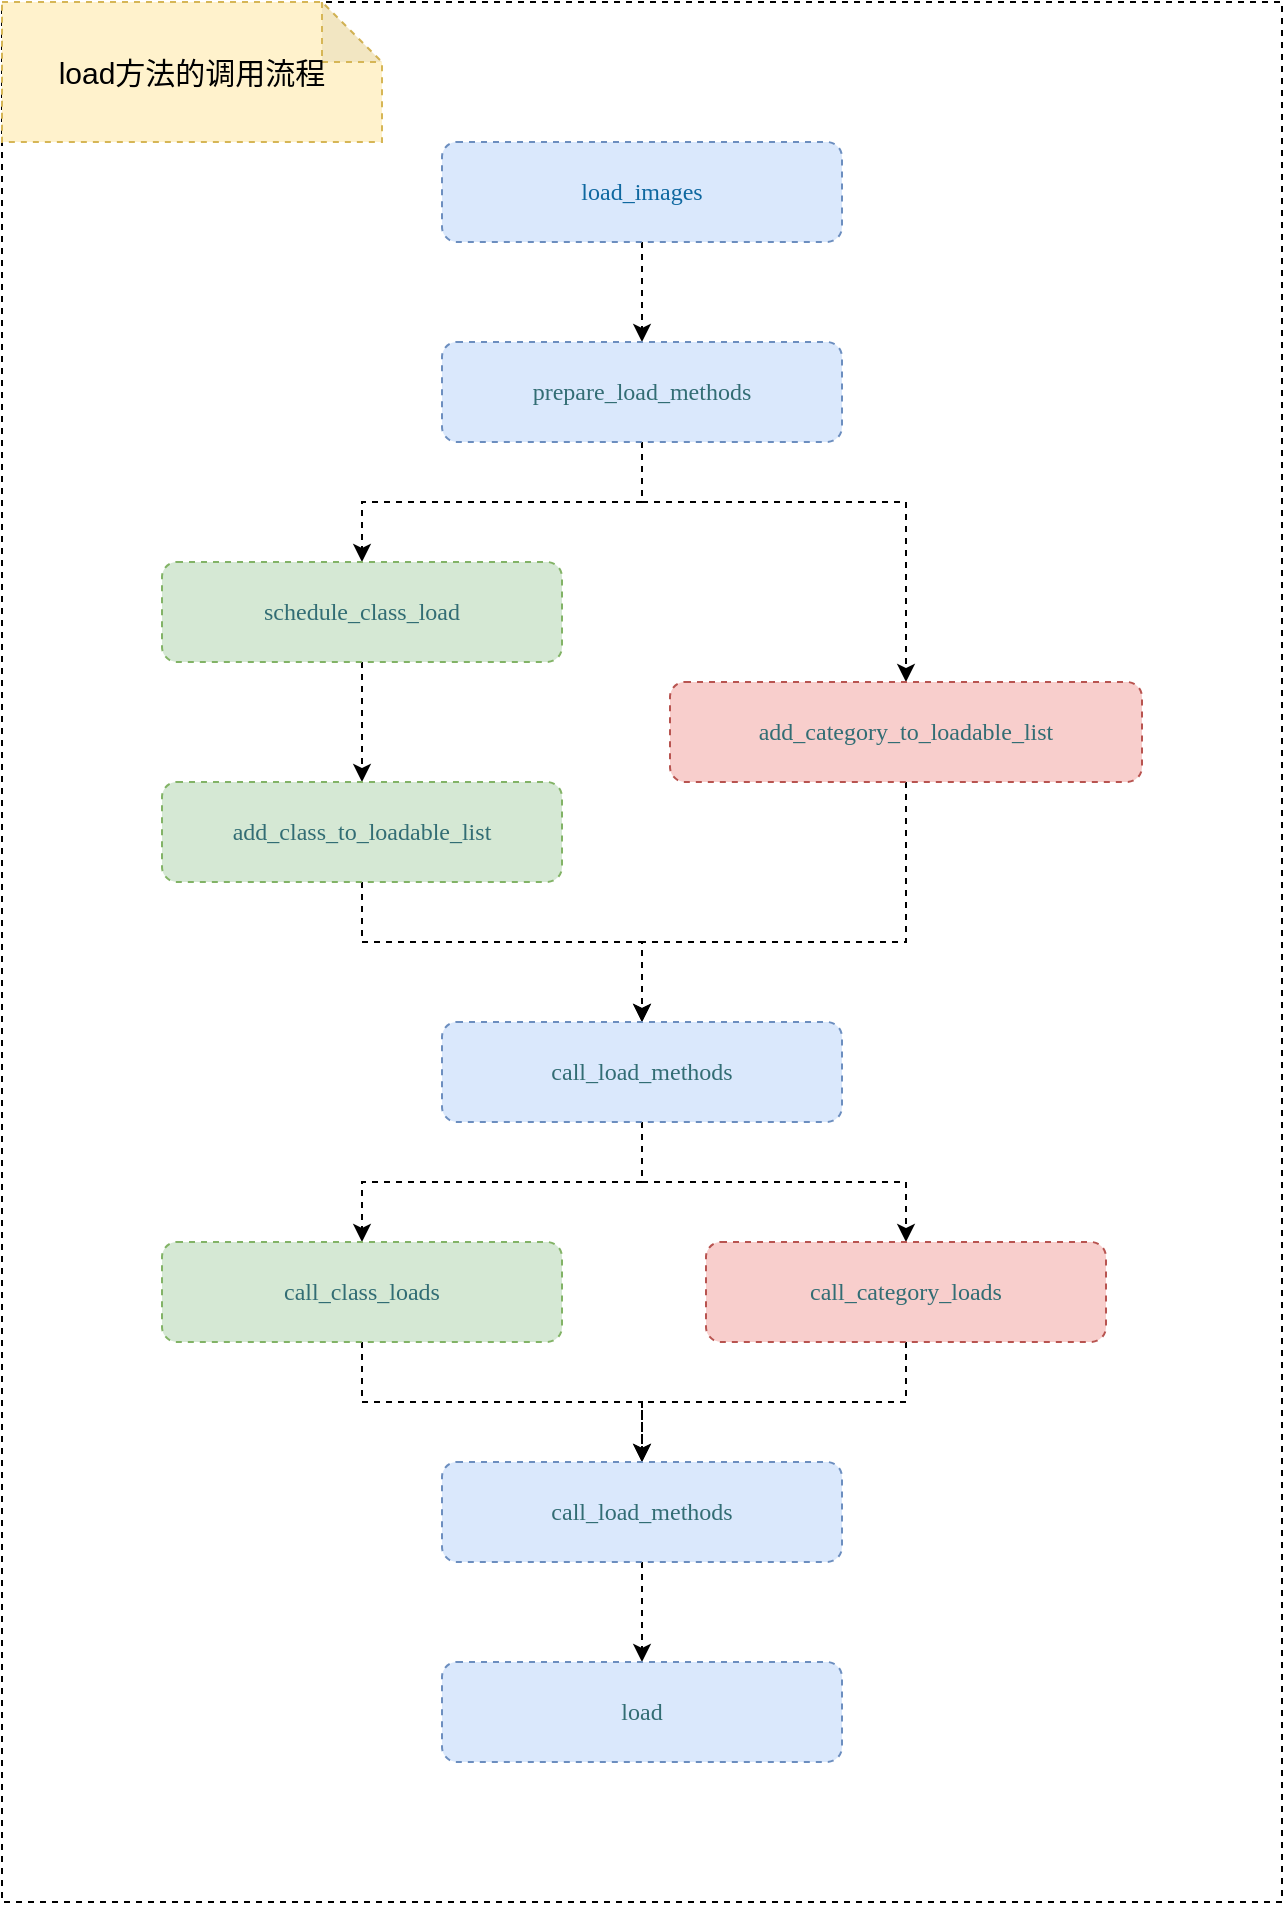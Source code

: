 <mxfile version="14.9.6" type="github">
  <diagram id="C5RBs43oDa-KdzZeNtuy" name="Page-1">
    <mxGraphModel dx="1801" dy="894" grid="1" gridSize="10" guides="1" tooltips="1" connect="1" arrows="1" fold="1" page="1" pageScale="1" pageWidth="827" pageHeight="1169" math="0" shadow="0">
      <root>
        <mxCell id="WIyWlLk6GJQsqaUBKTNV-0" />
        <mxCell id="WIyWlLk6GJQsqaUBKTNV-1" parent="WIyWlLk6GJQsqaUBKTNV-0" />
        <mxCell id="W-MS56FrWw1WNKLMXRig-22" value="" style="rounded=0;whiteSpace=wrap;html=1;dashed=1;" vertex="1" parent="WIyWlLk6GJQsqaUBKTNV-1">
          <mxGeometry x="-20" y="240" width="640" height="950" as="geometry" />
        </mxCell>
        <mxCell id="W-MS56FrWw1WNKLMXRig-9" style="edgeStyle=orthogonalEdgeStyle;rounded=0;orthogonalLoop=1;jettySize=auto;html=1;exitX=0.5;exitY=1;exitDx=0;exitDy=0;entryX=0.5;entryY=0;entryDx=0;entryDy=0;dashed=1;" edge="1" parent="WIyWlLk6GJQsqaUBKTNV-1" source="W-MS56FrWw1WNKLMXRig-1" target="W-MS56FrWw1WNKLMXRig-2">
          <mxGeometry relative="1" as="geometry" />
        </mxCell>
        <mxCell id="W-MS56FrWw1WNKLMXRig-1" value="&lt;p style=&quot;margin: 0px; font-stretch: normal; line-height: normal; font-family: menlo; color: rgb(15, 104, 160);&quot;&gt;load_images&lt;/p&gt;" style="rounded=1;whiteSpace=wrap;html=1;dashed=1;fillColor=#dae8fc;strokeColor=#6c8ebf;" vertex="1" parent="WIyWlLk6GJQsqaUBKTNV-1">
          <mxGeometry x="200" y="310" width="200" height="50" as="geometry" />
        </mxCell>
        <mxCell id="W-MS56FrWw1WNKLMXRig-10" style="edgeStyle=orthogonalEdgeStyle;rounded=0;orthogonalLoop=1;jettySize=auto;html=1;exitX=0.5;exitY=1;exitDx=0;exitDy=0;entryX=0.5;entryY=0;entryDx=0;entryDy=0;dashed=1;" edge="1" parent="WIyWlLk6GJQsqaUBKTNV-1" source="W-MS56FrWw1WNKLMXRig-2" target="W-MS56FrWw1WNKLMXRig-3">
          <mxGeometry relative="1" as="geometry">
            <Array as="points">
              <mxPoint x="300" y="490" />
              <mxPoint x="160" y="490" />
            </Array>
          </mxGeometry>
        </mxCell>
        <mxCell id="W-MS56FrWw1WNKLMXRig-12" style="edgeStyle=orthogonalEdgeStyle;rounded=0;orthogonalLoop=1;jettySize=auto;html=1;exitX=0.5;exitY=1;exitDx=0;exitDy=0;entryX=0.5;entryY=0;entryDx=0;entryDy=0;dashed=1;" edge="1" parent="WIyWlLk6GJQsqaUBKTNV-1" source="W-MS56FrWw1WNKLMXRig-2" target="W-MS56FrWw1WNKLMXRig-4">
          <mxGeometry relative="1" as="geometry">
            <Array as="points">
              <mxPoint x="300" y="490" />
              <mxPoint x="432" y="490" />
            </Array>
          </mxGeometry>
        </mxCell>
        <mxCell id="W-MS56FrWw1WNKLMXRig-2" value="&lt;p style=&quot;margin: 0px; font-stretch: normal; line-height: normal; font-family: menlo; color: rgb(50, 109, 116);&quot;&gt;prepare_load_methods&lt;/p&gt;" style="rounded=1;whiteSpace=wrap;html=1;dashed=1;fillColor=#dae8fc;strokeColor=#6c8ebf;" vertex="1" parent="WIyWlLk6GJQsqaUBKTNV-1">
          <mxGeometry x="200" y="410" width="200" height="50" as="geometry" />
        </mxCell>
        <mxCell id="W-MS56FrWw1WNKLMXRig-11" style="edgeStyle=orthogonalEdgeStyle;rounded=0;orthogonalLoop=1;jettySize=auto;html=1;exitX=0.5;exitY=1;exitDx=0;exitDy=0;entryX=0.5;entryY=0;entryDx=0;entryDy=0;dashed=1;" edge="1" parent="WIyWlLk6GJQsqaUBKTNV-1" source="W-MS56FrWw1WNKLMXRig-3" target="W-MS56FrWw1WNKLMXRig-5">
          <mxGeometry relative="1" as="geometry" />
        </mxCell>
        <mxCell id="W-MS56FrWw1WNKLMXRig-3" value="&lt;p style=&quot;margin: 0px; font-stretch: normal; line-height: normal; font-family: menlo; color: rgb(50, 109, 116);&quot;&gt;schedule_class_load&lt;/p&gt;" style="rounded=1;whiteSpace=wrap;html=1;dashed=1;fillColor=#d5e8d4;strokeColor=#82b366;" vertex="1" parent="WIyWlLk6GJQsqaUBKTNV-1">
          <mxGeometry x="60" y="520" width="200" height="50" as="geometry" />
        </mxCell>
        <mxCell id="W-MS56FrWw1WNKLMXRig-14" style="edgeStyle=orthogonalEdgeStyle;rounded=0;orthogonalLoop=1;jettySize=auto;html=1;exitX=0.5;exitY=1;exitDx=0;exitDy=0;entryX=0.5;entryY=0;entryDx=0;entryDy=0;dashed=1;" edge="1" parent="WIyWlLk6GJQsqaUBKTNV-1" source="W-MS56FrWw1WNKLMXRig-4" target="W-MS56FrWw1WNKLMXRig-6">
          <mxGeometry relative="1" as="geometry">
            <Array as="points">
              <mxPoint x="432" y="710" />
              <mxPoint x="300" y="710" />
            </Array>
          </mxGeometry>
        </mxCell>
        <mxCell id="W-MS56FrWw1WNKLMXRig-4" value="&lt;p style=&quot;margin: 0px; font-stretch: normal; line-height: normal; font-family: menlo; color: rgb(50, 109, 116);&quot;&gt;add_category_to_loadable_list&lt;/p&gt;" style="rounded=1;whiteSpace=wrap;html=1;dashed=1;fillColor=#f8cecc;strokeColor=#b85450;" vertex="1" parent="WIyWlLk6GJQsqaUBKTNV-1">
          <mxGeometry x="314" y="580" width="236" height="50" as="geometry" />
        </mxCell>
        <mxCell id="W-MS56FrWw1WNKLMXRig-13" style="edgeStyle=orthogonalEdgeStyle;rounded=0;orthogonalLoop=1;jettySize=auto;html=1;exitX=0.5;exitY=1;exitDx=0;exitDy=0;entryX=0.5;entryY=0;entryDx=0;entryDy=0;dashed=1;" edge="1" parent="WIyWlLk6GJQsqaUBKTNV-1" source="W-MS56FrWw1WNKLMXRig-5" target="W-MS56FrWw1WNKLMXRig-6">
          <mxGeometry relative="1" as="geometry">
            <Array as="points">
              <mxPoint x="160" y="710" />
              <mxPoint x="300" y="710" />
            </Array>
          </mxGeometry>
        </mxCell>
        <mxCell id="W-MS56FrWw1WNKLMXRig-5" value="&lt;p style=&quot;margin: 0px; font-stretch: normal; line-height: normal; font-family: menlo; color: rgb(50, 109, 116);&quot;&gt;add_class_to_loadable_list&lt;/p&gt;" style="rounded=1;whiteSpace=wrap;html=1;dashed=1;fillColor=#d5e8d4;strokeColor=#82b366;" vertex="1" parent="WIyWlLk6GJQsqaUBKTNV-1">
          <mxGeometry x="60" y="630" width="200" height="50" as="geometry" />
        </mxCell>
        <mxCell id="W-MS56FrWw1WNKLMXRig-16" style="edgeStyle=orthogonalEdgeStyle;rounded=0;orthogonalLoop=1;jettySize=auto;html=1;exitX=0.5;exitY=1;exitDx=0;exitDy=0;entryX=0.5;entryY=0;entryDx=0;entryDy=0;dashed=1;" edge="1" parent="WIyWlLk6GJQsqaUBKTNV-1" source="W-MS56FrWw1WNKLMXRig-6" target="W-MS56FrWw1WNKLMXRig-7">
          <mxGeometry relative="1" as="geometry" />
        </mxCell>
        <mxCell id="W-MS56FrWw1WNKLMXRig-17" style="edgeStyle=orthogonalEdgeStyle;rounded=0;orthogonalLoop=1;jettySize=auto;html=1;exitX=0.5;exitY=1;exitDx=0;exitDy=0;entryX=0.5;entryY=0;entryDx=0;entryDy=0;dashed=1;" edge="1" parent="WIyWlLk6GJQsqaUBKTNV-1" source="W-MS56FrWw1WNKLMXRig-6" target="W-MS56FrWw1WNKLMXRig-8">
          <mxGeometry relative="1" as="geometry" />
        </mxCell>
        <mxCell id="W-MS56FrWw1WNKLMXRig-6" value="&lt;p style=&quot;margin: 0px; font-stretch: normal; line-height: normal; font-family: menlo; color: rgb(50, 109, 116);&quot;&gt;call_load_methods&lt;/p&gt;" style="rounded=1;whiteSpace=wrap;html=1;dashed=1;fillColor=#dae8fc;strokeColor=#6c8ebf;" vertex="1" parent="WIyWlLk6GJQsqaUBKTNV-1">
          <mxGeometry x="200" y="750" width="200" height="50" as="geometry" />
        </mxCell>
        <mxCell id="W-MS56FrWw1WNKLMXRig-18" style="edgeStyle=orthogonalEdgeStyle;rounded=0;orthogonalLoop=1;jettySize=auto;html=1;exitX=0.5;exitY=1;exitDx=0;exitDy=0;entryX=0.5;entryY=0;entryDx=0;entryDy=0;dashed=1;" edge="1" parent="WIyWlLk6GJQsqaUBKTNV-1" source="W-MS56FrWw1WNKLMXRig-7" target="W-MS56FrWw1WNKLMXRig-15">
          <mxGeometry relative="1" as="geometry" />
        </mxCell>
        <mxCell id="W-MS56FrWw1WNKLMXRig-7" value="&lt;p style=&quot;margin: 0px; font-stretch: normal; line-height: normal; font-family: menlo; color: rgb(50, 109, 116);&quot;&gt;call_class_loads&lt;/p&gt;" style="rounded=1;whiteSpace=wrap;html=1;dashed=1;fillColor=#d5e8d4;strokeColor=#82b366;" vertex="1" parent="WIyWlLk6GJQsqaUBKTNV-1">
          <mxGeometry x="60" y="860" width="200" height="50" as="geometry" />
        </mxCell>
        <mxCell id="W-MS56FrWw1WNKLMXRig-19" style="edgeStyle=orthogonalEdgeStyle;rounded=0;orthogonalLoop=1;jettySize=auto;html=1;exitX=0.5;exitY=1;exitDx=0;exitDy=0;entryX=0.5;entryY=0;entryDx=0;entryDy=0;dashed=1;" edge="1" parent="WIyWlLk6GJQsqaUBKTNV-1" source="W-MS56FrWw1WNKLMXRig-8" target="W-MS56FrWw1WNKLMXRig-15">
          <mxGeometry relative="1" as="geometry" />
        </mxCell>
        <mxCell id="W-MS56FrWw1WNKLMXRig-8" value="&lt;p style=&quot;margin: 0px; font-stretch: normal; line-height: normal; font-family: menlo; color: rgb(50, 109, 116);&quot;&gt;call_category_loads&lt;/p&gt;" style="rounded=1;whiteSpace=wrap;html=1;dashed=1;fillColor=#f8cecc;strokeColor=#b85450;" vertex="1" parent="WIyWlLk6GJQsqaUBKTNV-1">
          <mxGeometry x="332" y="860" width="200" height="50" as="geometry" />
        </mxCell>
        <mxCell id="W-MS56FrWw1WNKLMXRig-21" style="edgeStyle=orthogonalEdgeStyle;rounded=0;orthogonalLoop=1;jettySize=auto;html=1;exitX=0.5;exitY=1;exitDx=0;exitDy=0;entryX=0.5;entryY=0;entryDx=0;entryDy=0;dashed=1;" edge="1" parent="WIyWlLk6GJQsqaUBKTNV-1" source="W-MS56FrWw1WNKLMXRig-15" target="W-MS56FrWw1WNKLMXRig-20">
          <mxGeometry relative="1" as="geometry" />
        </mxCell>
        <mxCell id="W-MS56FrWw1WNKLMXRig-15" value="&lt;p style=&quot;margin: 0px; font-stretch: normal; line-height: normal; font-family: menlo; color: rgb(50, 109, 116);&quot;&gt;call_load_methods&lt;/p&gt;" style="rounded=1;whiteSpace=wrap;html=1;dashed=1;fillColor=#dae8fc;strokeColor=#6c8ebf;" vertex="1" parent="WIyWlLk6GJQsqaUBKTNV-1">
          <mxGeometry x="200" y="970" width="200" height="50" as="geometry" />
        </mxCell>
        <mxCell id="W-MS56FrWw1WNKLMXRig-20" value="&lt;p style=&quot;margin: 0px; font-stretch: normal; line-height: normal; font-family: menlo; color: rgb(50, 109, 116);&quot;&gt;load&lt;/p&gt;" style="rounded=1;whiteSpace=wrap;html=1;dashed=1;fillColor=#dae8fc;strokeColor=#6c8ebf;" vertex="1" parent="WIyWlLk6GJQsqaUBKTNV-1">
          <mxGeometry x="200" y="1070" width="200" height="50" as="geometry" />
        </mxCell>
        <mxCell id="W-MS56FrWw1WNKLMXRig-23" value="load方法的调用流程" style="shape=note;whiteSpace=wrap;html=1;backgroundOutline=1;darkOpacity=0.05;dashed=1;fillColor=#fff2cc;strokeColor=#d6b656;fontSize=15;" vertex="1" parent="WIyWlLk6GJQsqaUBKTNV-1">
          <mxGeometry x="-20" y="240" width="190" height="70" as="geometry" />
        </mxCell>
      </root>
    </mxGraphModel>
  </diagram>
</mxfile>
